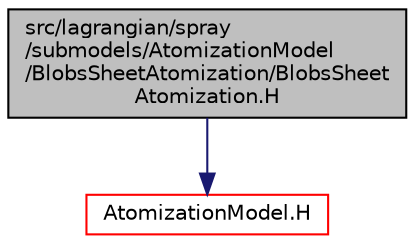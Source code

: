 digraph "src/lagrangian/spray/submodels/AtomizationModel/BlobsSheetAtomization/BlobsSheetAtomization.H"
{
  bgcolor="transparent";
  edge [fontname="Helvetica",fontsize="10",labelfontname="Helvetica",labelfontsize="10"];
  node [fontname="Helvetica",fontsize="10",shape=record];
  Node1 [label="src/lagrangian/spray\l/submodels/AtomizationModel\l/BlobsSheetAtomization/BlobsSheet\lAtomization.H",height=0.2,width=0.4,color="black", fillcolor="grey75", style="filled", fontcolor="black"];
  Node1 -> Node2 [color="midnightblue",fontsize="10",style="solid",fontname="Helvetica"];
  Node2 [label="AtomizationModel.H",height=0.2,width=0.4,color="red",URL="$a07301.html"];
}
